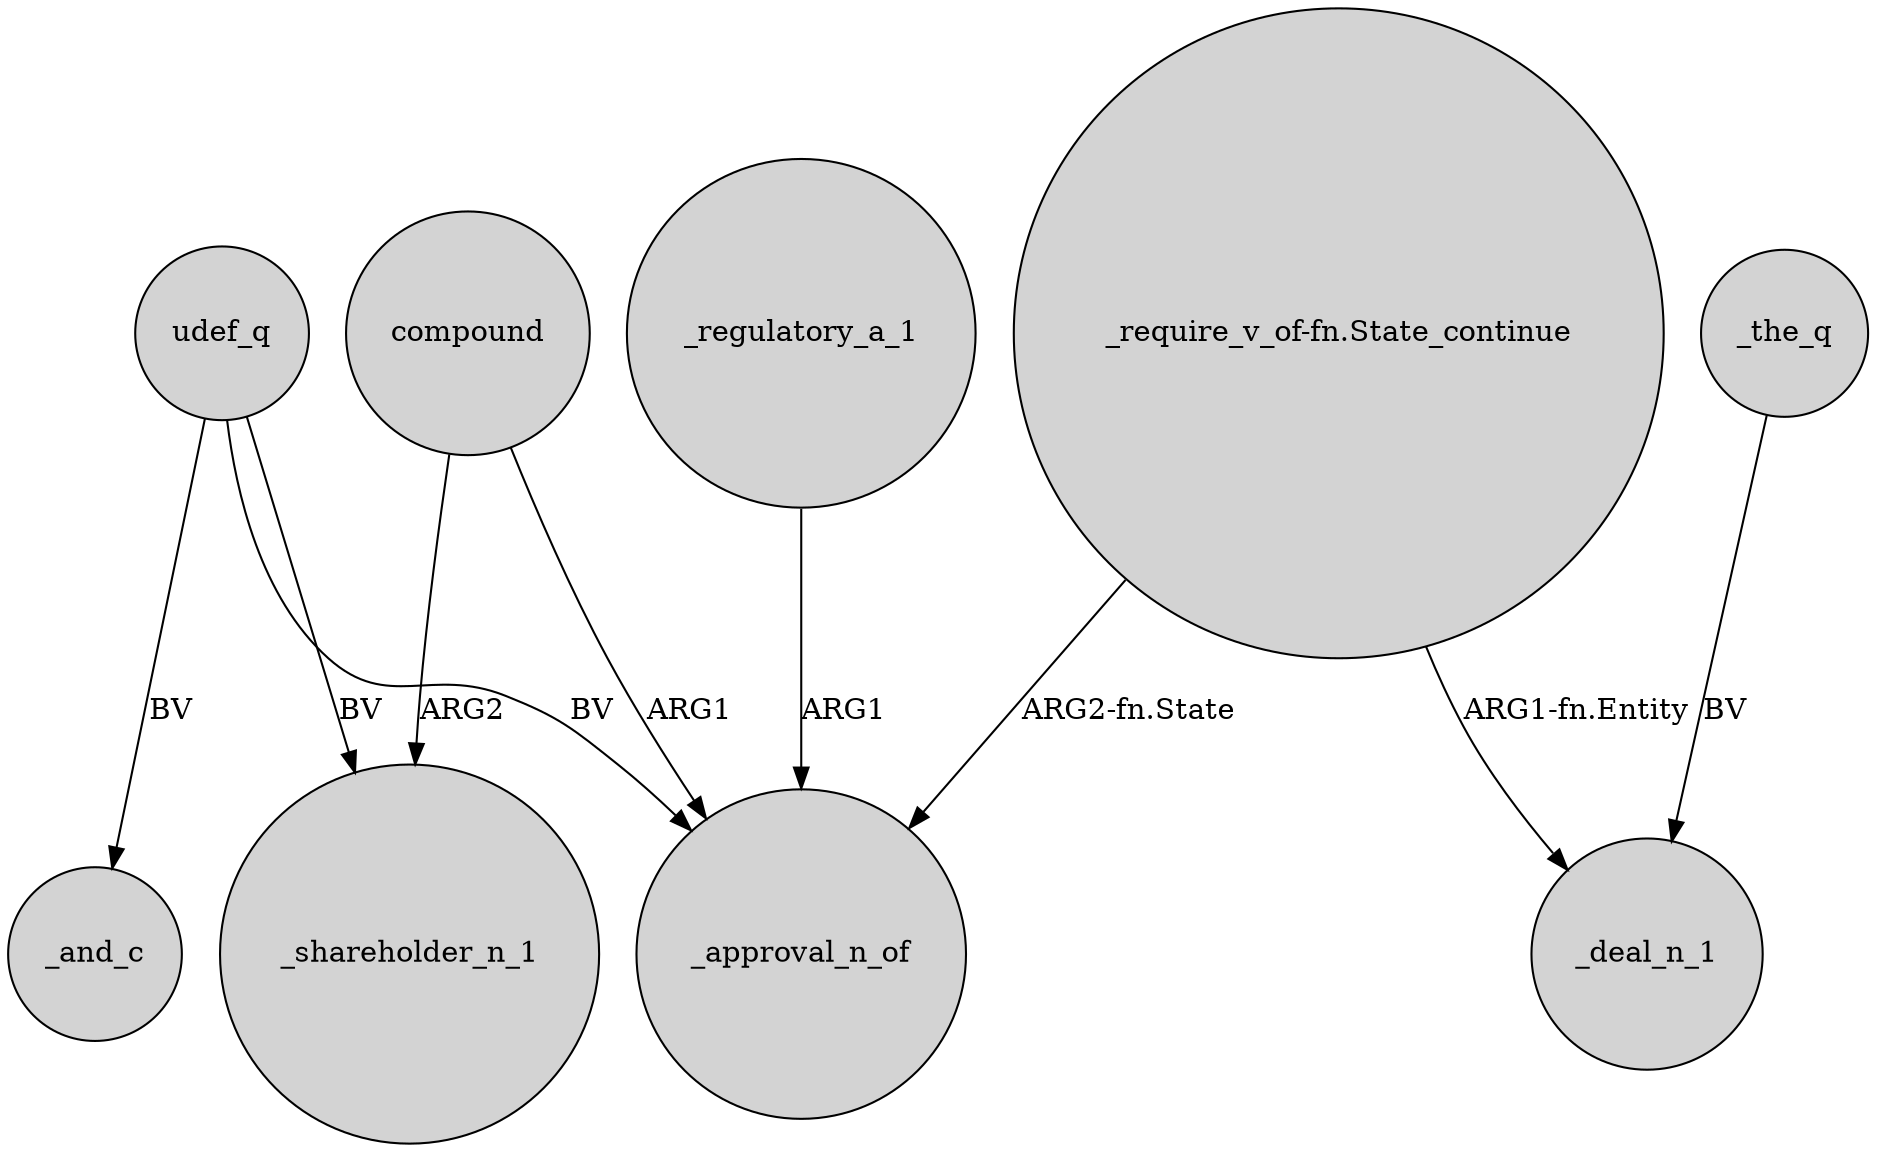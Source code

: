 digraph {
	node [shape=circle style=filled]
	"_require_v_of-fn.State_continue" -> _approval_n_of [label="ARG2-fn.State"]
	udef_q -> _and_c [label=BV]
	_the_q -> _deal_n_1 [label=BV]
	udef_q -> _approval_n_of [label=BV]
	"_require_v_of-fn.State_continue" -> _deal_n_1 [label="ARG1-fn.Entity"]
	compound -> _shareholder_n_1 [label=ARG2]
	udef_q -> _shareholder_n_1 [label=BV]
	_regulatory_a_1 -> _approval_n_of [label=ARG1]
	compound -> _approval_n_of [label=ARG1]
}
